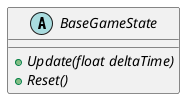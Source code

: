 ﻿@startuml
abstract class BaseGameState
{
    + {abstract} Update(float deltaTime)
    + {abstract} Reset()
}

@enduml